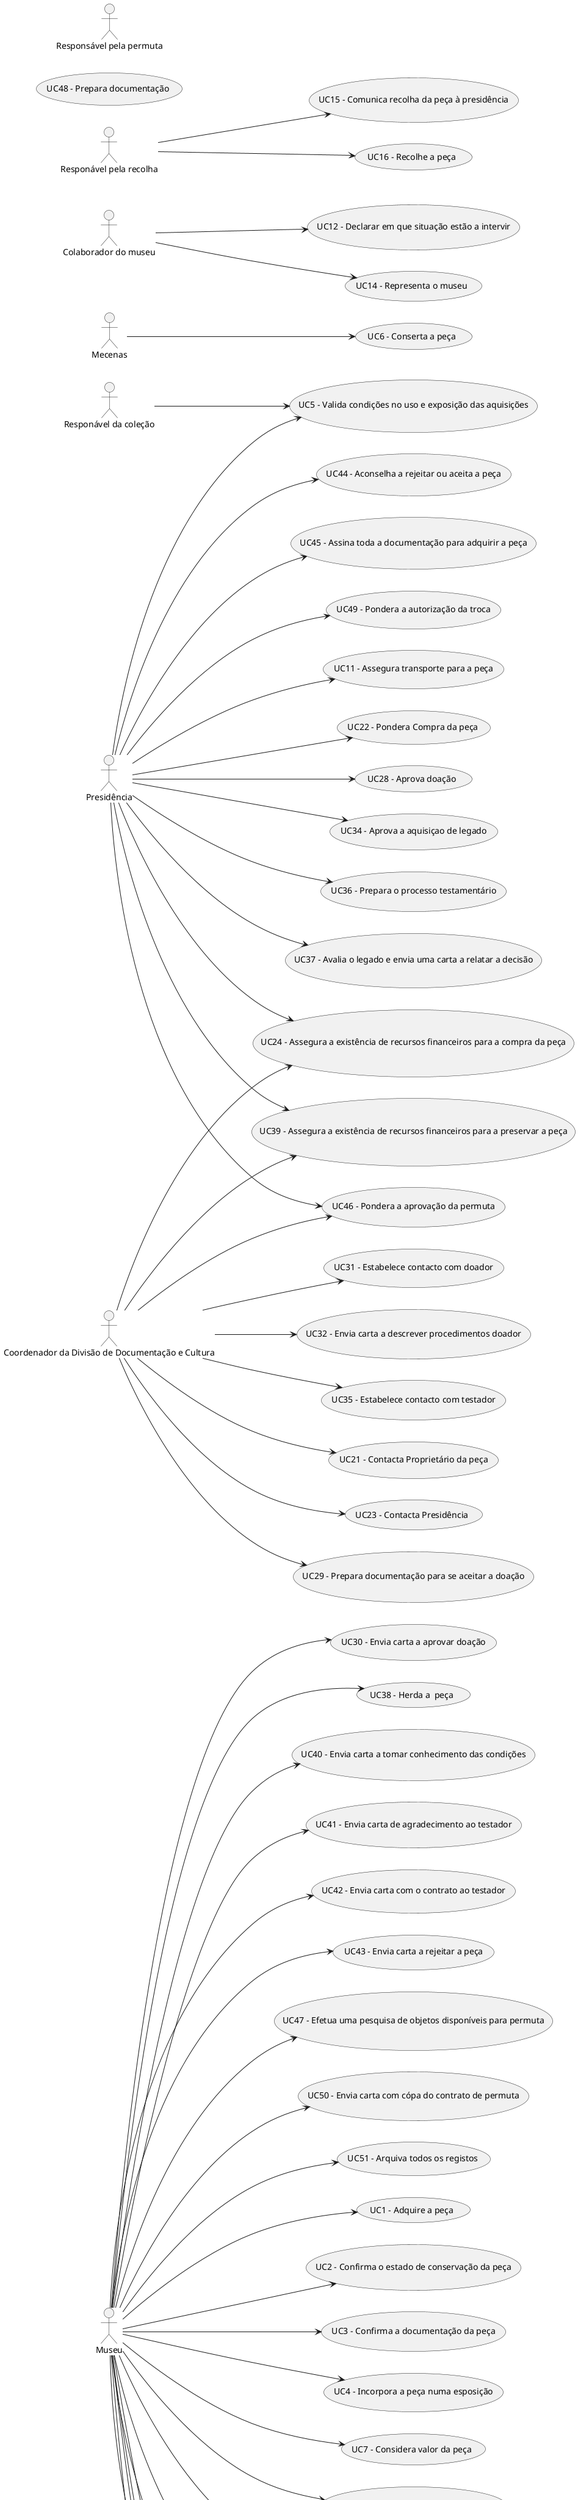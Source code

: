 @startuml

usecase UC1 as "UC1 - Adquire a peça"
usecase UC2 as "UC2 - Confirma o estado de conservação da peça"
usecase UC3 as "UC3 - Confirma a documentação da peça"
usecase UC4 as "UC4 - Incorpora a peça numa esposição"
usecase UC5 as "UC5 - Valida condições no uso e exposição das aquisições"
usecase UC6 as "UC6 - Conserta a peça"
usecase UC7 as "UC7 - Considera valor da peça"
usecase UC8 as "UC8 - Documenta a incorporação da peça"
usecase UC9 as "UC9 - Pondera a existência de recursos para incorporar a peça"
usecase UC10 as "UC10 - Analisa as dimensões da peça e do espaço"
usecase UC11 as "UC11 - Assegura transporte para a peça"
usecase UC12 as "UC12 - Declarar em que situação estão a intervir"
usecase UC13 as "UC13 - Delegar colaborador para representar o museu"
usecase UC14 as "UC14 - Representa o museu"
usecase UC15 as "UC15 - Comunica recolha da peça à presidência"
usecase UC16 as "UC16 - Recolhe a peça"
usecase UC17 as "UC17 - Confirma historial da peça"
usecase UC18 as "UC18 - Vende peça"
usecase UC19 as "UC19 - Celebra um contrato"
usecase UC20 as "UC20 - Procede aos Pagamentos"
usecase UC21 as "UC21 - Contacta Proprietário da peça"
usecase UC22 as "UC22 - Pondera Compra da peça"
usecase UC23 as "UC23 - Contacta Presidência"
usecase UC24 as "UC24 - Assegura a existência de recursos financeiros para a compra da peça"
usecase UC25 as "UC25 - Procura fundos"
usecase UC26 as "UC26 - Comunica elegalidade às autoridades"
usecase UC27 as "UC27 - Doou peça"
usecase UC28 as "UC28 - Aprova doação"
usecase UC29 as "UC29 - Prepara documentação para se aceitar a doação"
usecase UC30 as "UC30 - Envia carta a aprovar doação"
usecase UC31 as "UC31 - Estabelece contacto com doador"
usecase UC32 as "UC32 - Envia carta a agradecer ao doador"
usecase UC32 as "UC32 - Envia carta a descrever procedimentos doador"
usecase UC34 as "UC34 - Aprova a aquisiçao de legado"
usecase UC35 as "UC35 - Estabelece contacto com testador"
usecase UC36 as "UC36 - Prepara o processo testamentário"
usecase UC37 as "UC37 - Avalia o legado e envia uma carta a relatar a decisão"
usecase UC38 as "UC38 - Herda a  peça"
usecase UC39 as "UC39 - Assegura a existência de recursos financeiros para a preservar a peça"
usecase UC40 as "UC40 - Envia carta a tomar conhecimento das condições"
usecase UC41 as "UC41 - Envia carta de agradecimento ao testador"
usecase UC42 as "UC42 - Envia carta com o contrato ao testador"
usecase UC43 as "UC43 - Envia carta a rejeitar a peça"
usecase UC44 as "UC44 - Aconselha a rejeitar ou aceita a peça"
usecase UC45 as "UC45 - Assina toda a documentação para adquirir a peça"
usecase UC46 as "UC46 - Pondera a aprovação da permuta"
usecase UC47 as "UC47 - Efetua uma pesquisa de objetos disponíveis para permuta"
usecase UC48 as "UC48 - Prepara documentação"
usecase UC49 as "UC49 - Pondera a autorização da troca"
usecase UC50 as "UC50 - Envia carta com cópa do contrato de permuta"

usecase UC51 as "UC51 - Arquiva todos os registos"



actor "Museu" as MU
actor "Presidência" as PRE
actor "Responável da coleção" as RC
actor "Mecenas" as ME
actor "Colaborador do museu" as CO
actor "Responável pela recolha" as RR
actor "Vendedor" as VE
actor "Coordenador da Divisão de Documentação e Cultura" as CD
actor "Doador" as DO
actor "Testador" as TE
actor "Responsável pela permuta" as RP

left to right direction
MU --> (UC1)
MU --> (UC2)
MU --> (UC3)
MU --> (UC4)
MU --> (UC7)
MU --> (UC8)
MU --> (UC9)
MU --> (UC10)
MU --> (UC13)
MU --> (UC17)
MU --> (UC19)
MU --> (UC20)
MU --> (UC25)
MU -- (UC26)
MU --> (UC30)
MU --> (UC38)
MU --> (UC40)
MU --> (UC41)
MU --> (UC42)
MU --> (UC43)
MU --> (UC47)
MU --> (UC50)
MU --> (UC51)

PRE --> (UC5)  
PRE --> (UC11)
PRE --> (UC22)
PRE --> (UC24)
PRE --> (UC28)
PRE --> (UC34)
PRE --> (UC36)
PRE --> (UC37)
PRE --> (UC39)
PRE --> (UC44)
PRE --> (UC45)
PRE --> (UC46)
PRE --> (UC49)

RC --> (UC5)

ME --> (UC6)

CO --> (UC12)
CO --> (UC14)

RR --> (UC15)
RR --> (UC16)

VE --> (UC18)
VE --> (UC19)

CD --> (UC21)
CD --> (UC23)
CD --> (UC24)
CD --> (UC29)
CD --> (UC31)
CD --> (UC32)
CD --> (UC35)
CD --> (UC39)
CD --> (UC46)

DO --> (UC27)
DO --> (UC19)

TE --> (UC19)

@enduml
